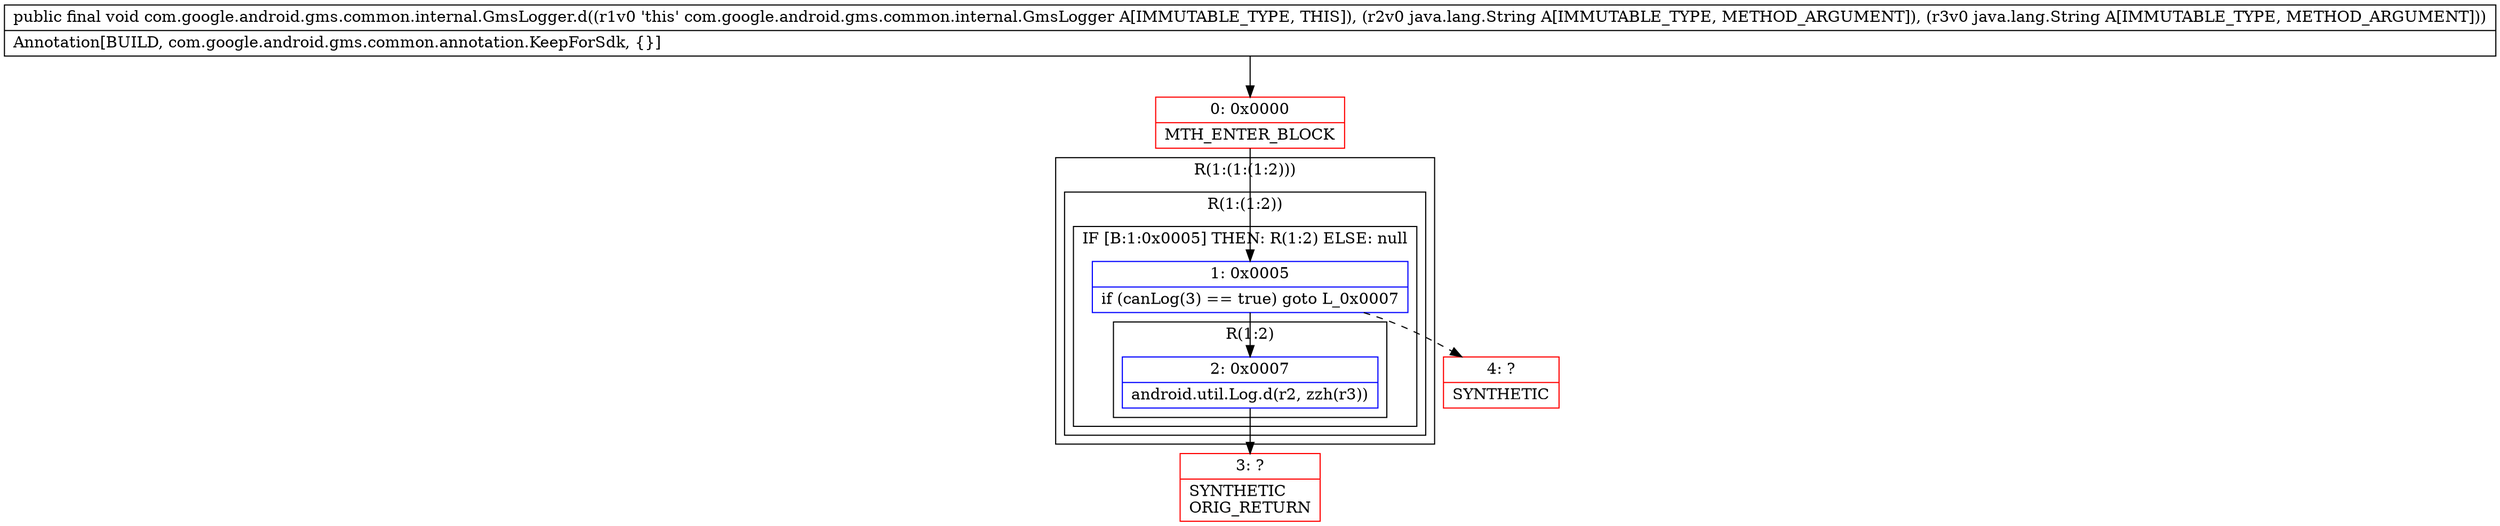 digraph "CFG forcom.google.android.gms.common.internal.GmsLogger.d(Ljava\/lang\/String;Ljava\/lang\/String;)V" {
subgraph cluster_Region_1853805669 {
label = "R(1:(1:(1:2)))";
node [shape=record,color=blue];
subgraph cluster_Region_1047357539 {
label = "R(1:(1:2))";
node [shape=record,color=blue];
subgraph cluster_IfRegion_1318570063 {
label = "IF [B:1:0x0005] THEN: R(1:2) ELSE: null";
node [shape=record,color=blue];
Node_1 [shape=record,label="{1\:\ 0x0005|if (canLog(3) == true) goto L_0x0007\l}"];
subgraph cluster_Region_209122915 {
label = "R(1:2)";
node [shape=record,color=blue];
Node_2 [shape=record,label="{2\:\ 0x0007|android.util.Log.d(r2, zzh(r3))\l}"];
}
}
}
}
Node_0 [shape=record,color=red,label="{0\:\ 0x0000|MTH_ENTER_BLOCK\l}"];
Node_3 [shape=record,color=red,label="{3\:\ ?|SYNTHETIC\lORIG_RETURN\l}"];
Node_4 [shape=record,color=red,label="{4\:\ ?|SYNTHETIC\l}"];
MethodNode[shape=record,label="{public final void com.google.android.gms.common.internal.GmsLogger.d((r1v0 'this' com.google.android.gms.common.internal.GmsLogger A[IMMUTABLE_TYPE, THIS]), (r2v0 java.lang.String A[IMMUTABLE_TYPE, METHOD_ARGUMENT]), (r3v0 java.lang.String A[IMMUTABLE_TYPE, METHOD_ARGUMENT]))  | Annotation[BUILD, com.google.android.gms.common.annotation.KeepForSdk, \{\}]\l}"];
MethodNode -> Node_0;
Node_1 -> Node_2;
Node_1 -> Node_4[style=dashed];
Node_2 -> Node_3;
Node_0 -> Node_1;
}

